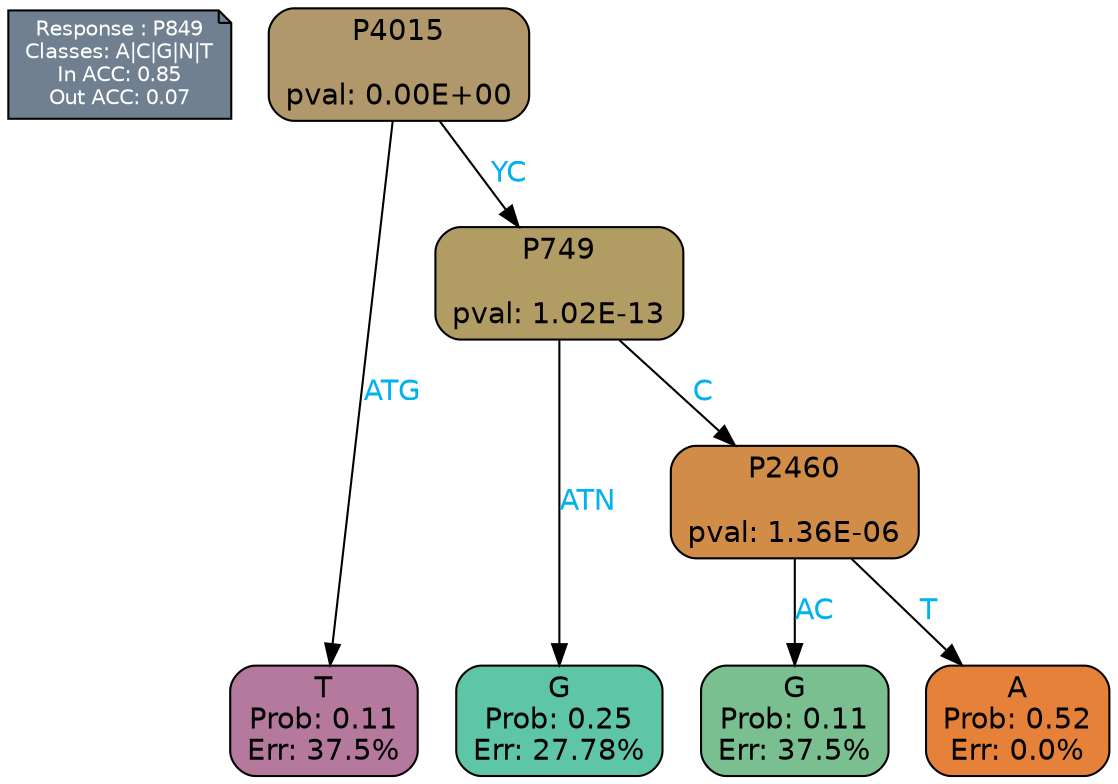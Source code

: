 digraph Tree {
node [shape=box, style="filled, rounded", color="black", fontname=helvetica] ;
graph [ranksep=equally, splines=polylines, bgcolor=transparent, dpi=600] ;
edge [fontname=helvetica] ;
LEGEND [label="Response : P849
Classes: A|C|G|N|T
In ACC: 0.85
Out ACC: 0.07
",shape=note,align=left,style=filled,fillcolor="slategray",fontcolor="white",fontsize=10];1 [label="P4015

pval: 0.00E+00", fillcolor="#b1986a"] ;
2 [label="T
Prob: 0.11
Err: 37.5%", fillcolor="#b5799e"] ;
3 [label="P749

pval: 1.02E-13", fillcolor="#b19c63"] ;
4 [label="G
Prob: 0.25
Err: 27.78%", fillcolor="#5fc5a7"] ;
5 [label="P2460

pval: 1.36E-06", fillcolor="#d18c48"] ;
6 [label="G
Prob: 0.11
Err: 37.5%", fillcolor="#79bf90"] ;
7 [label="A
Prob: 0.52
Err: 0.0%", fillcolor="#e58139"] ;
1 -> 2 [label="ATG",fontcolor=deepskyblue2] ;
1 -> 3 [label="YC",fontcolor=deepskyblue2] ;
3 -> 4 [label="ATN",fontcolor=deepskyblue2] ;
3 -> 5 [label="C",fontcolor=deepskyblue2] ;
5 -> 6 [label="AC",fontcolor=deepskyblue2] ;
5 -> 7 [label="T",fontcolor=deepskyblue2] ;
{rank = same; 2;4;6;7;}{rank = same; LEGEND;1;}}